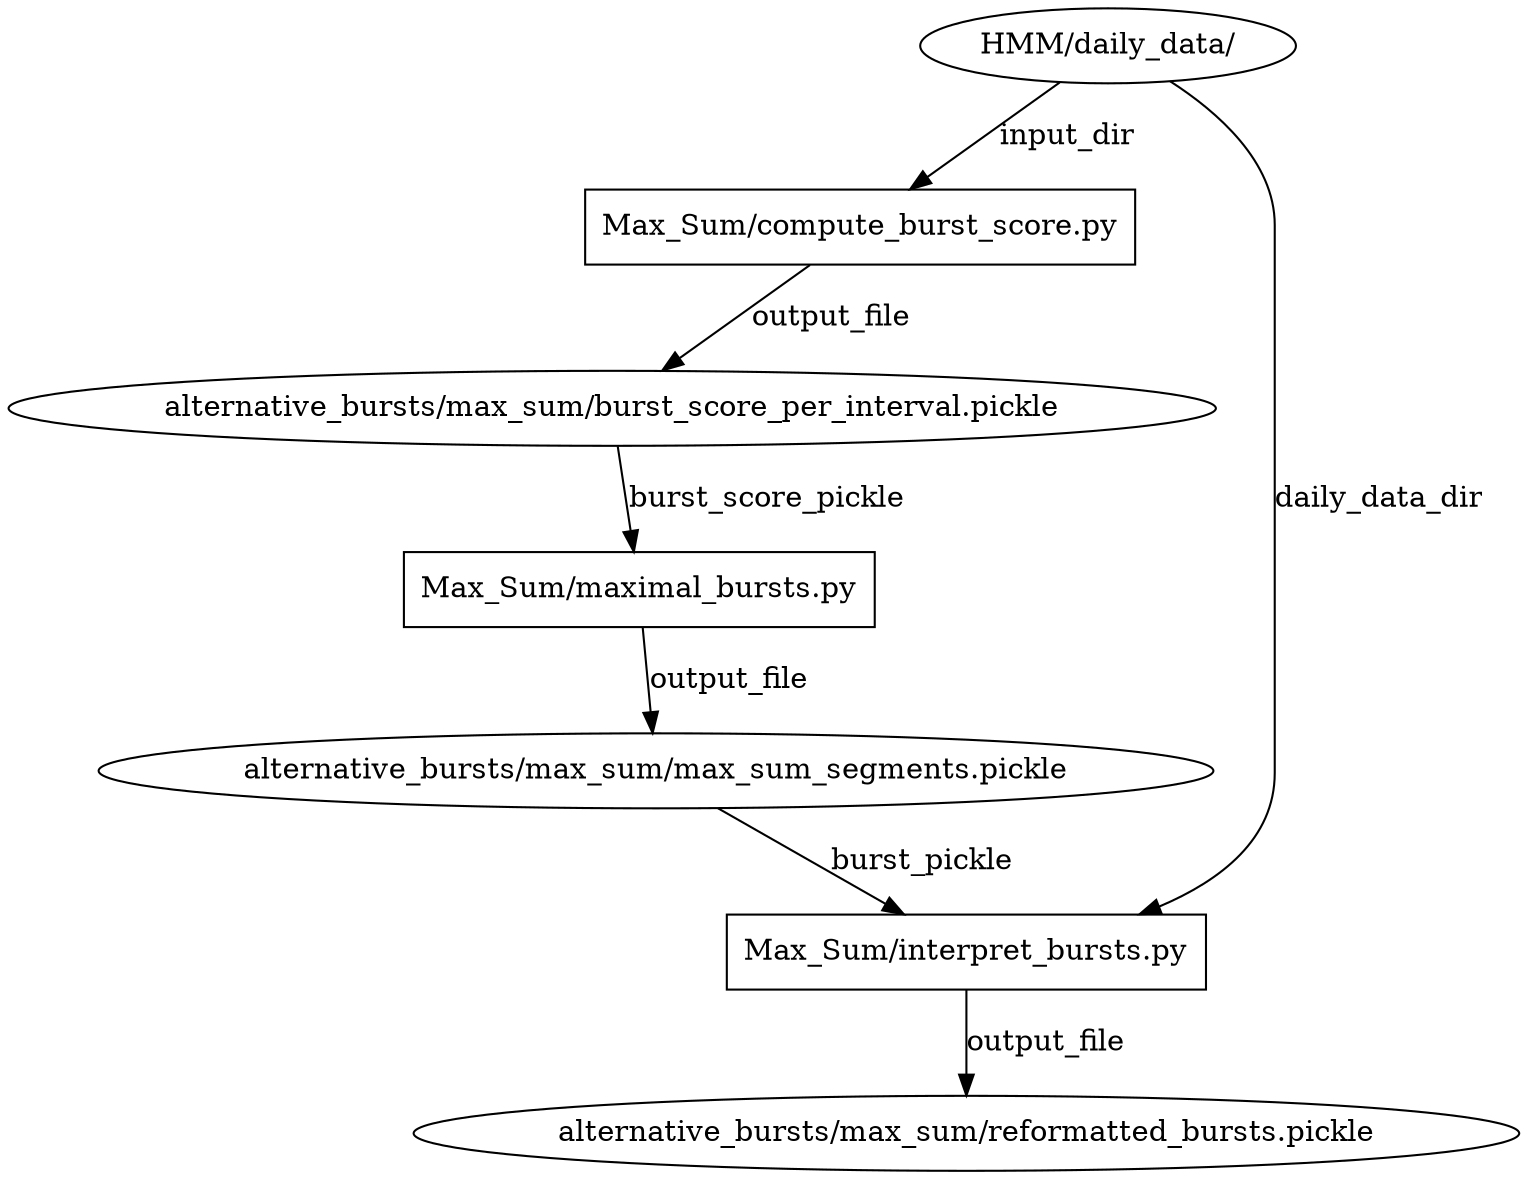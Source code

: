 
DiGraph coordination_software {
    edge [labelfontsize=10.0];
    node [labelfontsize=14.0];
    
    "Max_Sum/compute_burst_score.py" [shape=box];
    "Max_Sum/interpret_bursts.py" [shape=box];
    "Max_Sum/maximal_bursts.py" [shape=box];

    #  === FILES

    "HMM/daily_data/" -> "Max_Sum/compute_burst_score.py" [label="input_dir"];
    "Max_Sum/compute_burst_score.py" -> "alternative_bursts/max_sum/burst_score_per_interval.pickle" [label="output_file"];

    "alternative_bursts/max_sum/max_sum_segments.pickle" -> "Max_Sum/interpret_bursts.py" [label="burst_pickle"];
    "HMM/daily_data/" -> "Max_Sum/interpret_bursts.py" [label="daily_data_dir"];
    "Max_Sum/interpret_bursts.py" -> "alternative_bursts/max_sum/reformatted_bursts.pickle" [label="output_file"];

    "alternative_bursts/max_sum/burst_score_per_interval.pickle" -> "Max_Sum/maximal_bursts.py" [label="burst_score_pickle"];
    "Max_Sum/maximal_bursts.py" -> "alternative_bursts/max_sum/max_sum_segments.pickle" [label="output_file"];

   
}
